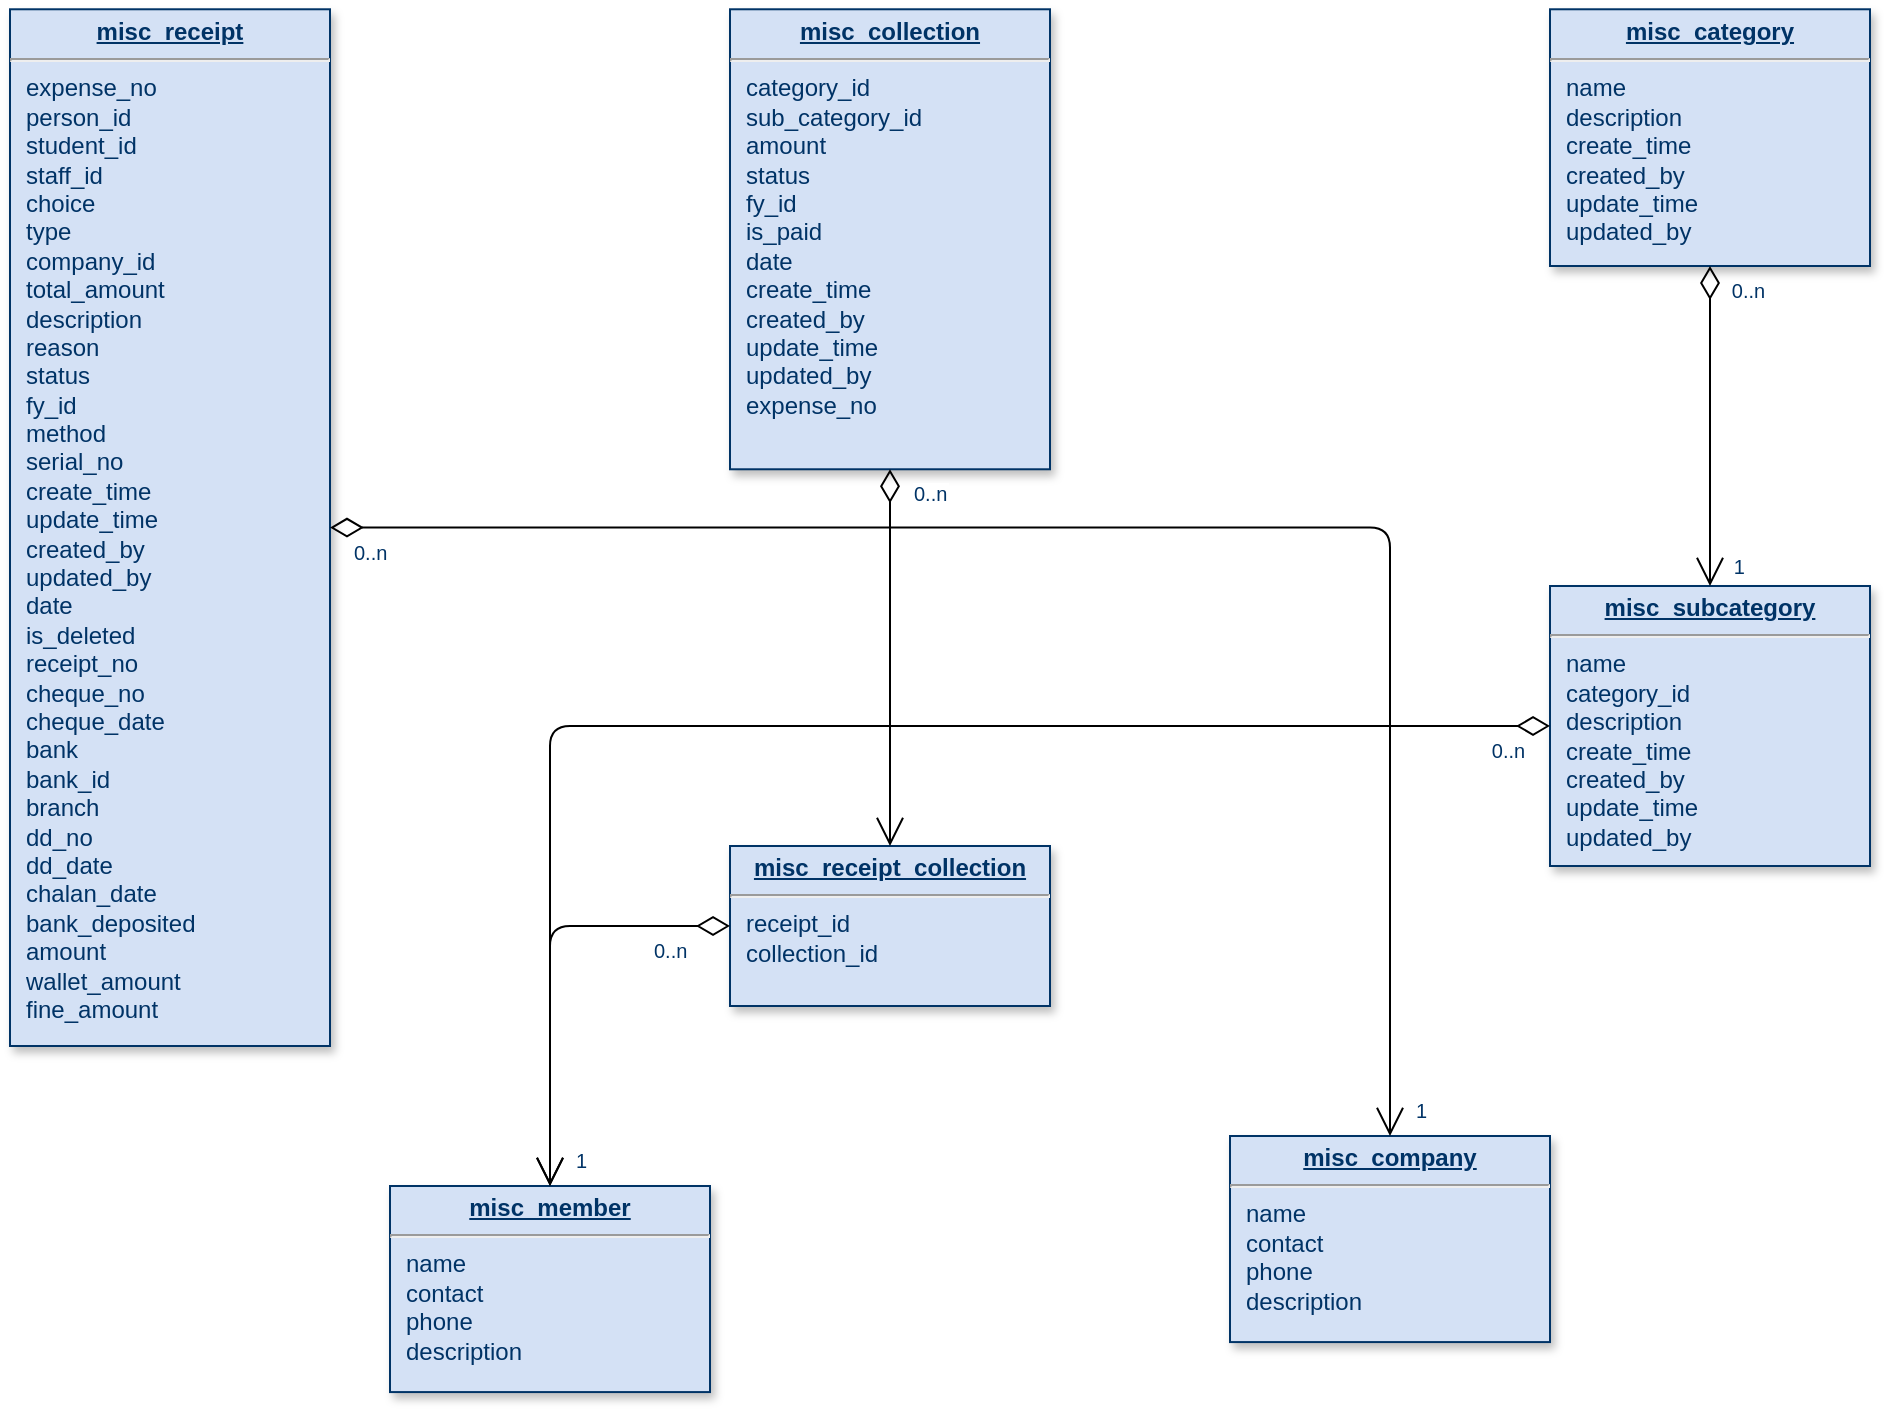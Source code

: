 <mxfile version="24.3.0" type="github">
  <diagram name="Page-1" id="efa7a0a1-bf9b-a30e-e6df-94a7791c09e9">
    <mxGraphModel dx="1050" dy="522" grid="1" gridSize="10" guides="1" tooltips="1" connect="1" arrows="1" fold="1" page="1" pageScale="1" pageWidth="826" pageHeight="1169" background="none" math="0" shadow="0">
      <root>
        <mxCell id="0" />
        <mxCell id="1" parent="0" />
        <mxCell id="19" value="&lt;p style=&quot;margin: 0px; margin-top: 4px; text-align: center; text-decoration: underline;&quot;&gt;&lt;b&gt;misc_collection&lt;/b&gt;&lt;/p&gt;&lt;hr&gt;&lt;p style=&quot;margin: 0px; margin-left: 8px;&quot;&gt;category_id&lt;/p&gt;&lt;p style=&quot;margin: 0px; margin-left: 8px;&quot;&gt;sub_category_id&lt;/p&gt;&lt;p style=&quot;margin: 0px; margin-left: 8px;&quot;&gt;amount&lt;/p&gt;&lt;p style=&quot;margin: 0px; margin-left: 8px;&quot;&gt;status&lt;/p&gt;&lt;p style=&quot;margin: 0px; margin-left: 8px;&quot;&gt;fy_id&lt;/p&gt;&lt;p style=&quot;margin: 0px; margin-left: 8px;&quot;&gt;is_paid&lt;/p&gt;&lt;p style=&quot;margin: 0px; margin-left: 8px;&quot;&gt;date&lt;/p&gt;&lt;p style=&quot;margin: 0px; margin-left: 8px;&quot;&gt;create_time&lt;/p&gt;&lt;p style=&quot;margin: 0px; margin-left: 8px;&quot;&gt;created_by&lt;/p&gt;&lt;p style=&quot;margin: 0px; margin-left: 8px;&quot;&gt;update_time&lt;/p&gt;&lt;p style=&quot;margin: 0px; margin-left: 8px;&quot;&gt;updated_by&lt;/p&gt;&lt;p style=&quot;margin: 0px; margin-left: 8px;&quot;&gt;expense_no&lt;/p&gt;" style="verticalAlign=top;align=left;overflow=fill;fontSize=12;fontFamily=Helvetica;html=1;strokeColor=#003366;shadow=1;fillColor=#D4E1F5;fontColor=#003366" parent="1" vertex="1">
          <mxGeometry x="400" y="21.64" width="160" height="230" as="geometry" />
        </mxCell>
        <mxCell id="20" value="&lt;p style=&quot;margin: 0px; margin-top: 4px; text-align: center; text-decoration: underline;&quot;&gt;&lt;b&gt;misc_receipt_collection&lt;/b&gt;&lt;/p&gt;&lt;hr&gt;&lt;p style=&quot;margin: 0px; margin-left: 8px;&quot;&gt;receipt_id&lt;/p&gt;&lt;p style=&quot;margin: 0px; margin-left: 8px;&quot;&gt;collection_id&lt;/p&gt;" style="verticalAlign=top;align=left;overflow=fill;fontSize=12;fontFamily=Helvetica;html=1;strokeColor=#003366;shadow=1;fillColor=#D4E1F5;fontColor=#003366" parent="1" vertex="1">
          <mxGeometry x="400" y="440" width="160" height="80" as="geometry" />
        </mxCell>
        <mxCell id="21" value="&lt;p style=&quot;margin: 0px; margin-top: 4px; text-align: center; text-decoration: underline;&quot;&gt;&lt;b&gt;misc_company&lt;/b&gt;&lt;/p&gt;&lt;hr&gt;&lt;p style=&quot;margin: 0px; margin-left: 8px;&quot;&gt;name&lt;/p&gt;&lt;p style=&quot;margin: 0px; margin-left: 8px;&quot;&gt;contact&lt;/p&gt;&lt;p style=&quot;margin: 0px; margin-left: 8px;&quot;&gt;phone&lt;/p&gt;&lt;p style=&quot;margin: 0px; margin-left: 8px;&quot;&gt;description&lt;/p&gt;" style="verticalAlign=top;align=left;overflow=fill;fontSize=12;fontFamily=Helvetica;html=1;strokeColor=#003366;shadow=1;fillColor=#D4E1F5;fontColor=#003366" parent="1" vertex="1">
          <mxGeometry x="650" y="585" width="160" height="103.04" as="geometry" />
        </mxCell>
        <mxCell id="23" value="&lt;p style=&quot;margin: 0px; margin-top: 4px; text-align: center; text-decoration: underline;&quot;&gt;&lt;b&gt;misc_category&lt;/b&gt;&lt;/p&gt;&lt;hr&gt;&lt;p style=&quot;margin: 0px; margin-left: 8px;&quot;&gt;name&lt;/p&gt;&lt;p style=&quot;margin: 0px; margin-left: 8px;&quot;&gt;description&lt;/p&gt;&lt;p style=&quot;margin: 0px; margin-left: 8px;&quot;&gt;create_time&lt;/p&gt;&lt;p style=&quot;margin: 0px; margin-left: 8px;&quot;&gt;created_by&lt;/p&gt;&lt;p style=&quot;margin: 0px; margin-left: 8px;&quot;&gt;update_time&lt;/p&gt;&lt;p style=&quot;margin: 0px; margin-left: 8px;&quot;&gt;updated_by&lt;/p&gt;&lt;p style=&quot;margin: 0px; margin-left: 8px;&quot;&gt;&lt;br&gt;&lt;/p&gt;" style="verticalAlign=top;align=left;overflow=fill;fontSize=12;fontFamily=Helvetica;html=1;strokeColor=#003366;shadow=1;fillColor=#D4E1F5;fontColor=#003366" parent="1" vertex="1">
          <mxGeometry x="810" y="21.64" width="160" height="128.36" as="geometry" />
        </mxCell>
        <mxCell id="24" value="&lt;p style=&quot;margin: 0px; margin-top: 4px; text-align: center; text-decoration: underline;&quot;&gt;&lt;b&gt;misc_member&lt;/b&gt;&lt;/p&gt;&lt;hr&gt;&lt;p style=&quot;margin: 0px; margin-left: 8px;&quot;&gt;name&lt;/p&gt;&lt;p style=&quot;margin: 0px; margin-left: 8px;&quot;&gt;contact&lt;/p&gt;&lt;p style=&quot;margin: 0px; margin-left: 8px;&quot;&gt;phone&lt;/p&gt;&lt;p style=&quot;margin: 0px; margin-left: 8px;&quot;&gt;description&lt;/p&gt;&lt;p style=&quot;margin: 0px; margin-left: 8px;&quot;&gt;&lt;br&gt;&lt;/p&gt;" style="verticalAlign=top;align=left;overflow=fill;fontSize=12;fontFamily=Helvetica;html=1;strokeColor=#003366;shadow=1;fillColor=#D4E1F5;fontColor=#003366" parent="1" vertex="1">
          <mxGeometry x="230" y="610" width="160" height="103.04" as="geometry" />
        </mxCell>
        <mxCell id="25" value="&lt;p style=&quot;margin: 0px; margin-top: 4px; text-align: center; text-decoration: underline;&quot;&gt;&lt;b&gt;misc_receipt&lt;/b&gt;&lt;/p&gt;&lt;hr&gt;&lt;p style=&quot;margin: 0px; margin-left: 8px;&quot;&gt;expense_no&lt;/p&gt;&lt;p style=&quot;margin: 0px; margin-left: 8px;&quot;&gt;person_id&lt;/p&gt;&lt;p style=&quot;margin: 0px; margin-left: 8px;&quot;&gt;student_id&lt;/p&gt;&lt;p style=&quot;margin: 0px; margin-left: 8px;&quot;&gt;staff_id&lt;/p&gt;&lt;p style=&quot;margin: 0px; margin-left: 8px;&quot;&gt;choice&lt;/p&gt;&lt;p style=&quot;margin: 0px; margin-left: 8px;&quot;&gt;type&lt;/p&gt;&lt;p style=&quot;margin: 0px; margin-left: 8px;&quot;&gt;company_id&lt;/p&gt;&lt;p style=&quot;margin: 0px; margin-left: 8px;&quot;&gt;total_amount&lt;/p&gt;&lt;p style=&quot;margin: 0px; margin-left: 8px;&quot;&gt;description&lt;/p&gt;&lt;p style=&quot;margin: 0px; margin-left: 8px;&quot;&gt;reason&lt;/p&gt;&lt;p style=&quot;margin: 0px; margin-left: 8px;&quot;&gt;status&lt;/p&gt;&lt;p style=&quot;margin: 0px; margin-left: 8px;&quot;&gt;fy_id&lt;/p&gt;&lt;p style=&quot;margin: 0px; margin-left: 8px;&quot;&gt;method&lt;/p&gt;&lt;p style=&quot;margin: 0px; margin-left: 8px;&quot;&gt;serial_no&lt;/p&gt;&lt;p style=&quot;margin: 0px; margin-left: 8px;&quot;&gt;create_time&lt;/p&gt;&lt;p style=&quot;margin: 0px; margin-left: 8px;&quot;&gt;update_time&lt;/p&gt;&lt;p style=&quot;margin: 0px; margin-left: 8px;&quot;&gt;created_by&lt;/p&gt;&lt;p style=&quot;margin: 0px; margin-left: 8px;&quot;&gt;updated_by&lt;/p&gt;&lt;p style=&quot;margin: 0px; margin-left: 8px;&quot;&gt;date&lt;/p&gt;&lt;p style=&quot;margin: 0px; margin-left: 8px;&quot;&gt;is_deleted&lt;/p&gt;&lt;p style=&quot;margin: 0px; margin-left: 8px;&quot;&gt;receipt_no&lt;/p&gt;&lt;p style=&quot;margin: 0px; margin-left: 8px;&quot;&gt;cheque_no&lt;/p&gt;&lt;p style=&quot;margin: 0px; margin-left: 8px;&quot;&gt;cheque_date&lt;/p&gt;&lt;p style=&quot;margin: 0px; margin-left: 8px;&quot;&gt;bank&lt;/p&gt;&lt;p style=&quot;margin: 0px; margin-left: 8px;&quot;&gt;bank_id&lt;/p&gt;&lt;p style=&quot;margin: 0px; margin-left: 8px;&quot;&gt;branch&lt;/p&gt;&lt;p style=&quot;margin: 0px; margin-left: 8px;&quot;&gt;dd_no&lt;/p&gt;&lt;p style=&quot;margin: 0px; margin-left: 8px;&quot;&gt;dd_date&lt;/p&gt;&lt;p style=&quot;margin: 0px; margin-left: 8px;&quot;&gt;chalan_date&lt;/p&gt;&lt;p style=&quot;margin: 0px; margin-left: 8px;&quot;&gt;bank_deposited&lt;/p&gt;&lt;p style=&quot;margin: 0px; margin-left: 8px;&quot;&gt;amount&lt;/p&gt;&lt;p style=&quot;margin: 0px; margin-left: 8px;&quot;&gt;wallet_amount&lt;/p&gt;&lt;p style=&quot;margin: 0px; margin-left: 8px;&quot;&gt;fine_amount&lt;/p&gt;&lt;p style=&quot;margin: 0px; margin-left: 8px;&quot;&gt;&lt;br&gt;&lt;/p&gt;" style="verticalAlign=top;align=left;overflow=fill;fontSize=12;fontFamily=Helvetica;html=1;strokeColor=#003366;shadow=1;fillColor=#D4E1F5;fontColor=#003366" parent="1" vertex="1">
          <mxGeometry x="40" y="21.64" width="160" height="518.36" as="geometry" />
        </mxCell>
        <mxCell id="29" value="&lt;p style=&quot;margin: 0px; margin-top: 4px; text-align: center; text-decoration: underline;&quot;&gt;&lt;b&gt;misc_subcategory&lt;/b&gt;&lt;/p&gt;&lt;hr&gt;&lt;p style=&quot;margin: 0px; margin-left: 8px;&quot;&gt;name&lt;/p&gt;&lt;p style=&quot;margin: 0px; margin-left: 8px;&quot;&gt;category_id&lt;/p&gt;&lt;p style=&quot;margin: 0px; margin-left: 8px;&quot;&gt;description&lt;/p&gt;&lt;p style=&quot;margin: 0px; margin-left: 8px;&quot;&gt;create_time&lt;/p&gt;&lt;p style=&quot;margin: 0px; margin-left: 8px;&quot;&gt;created_by&lt;/p&gt;&lt;p style=&quot;margin: 0px; margin-left: 8px;&quot;&gt;update_time&lt;/p&gt;&lt;p style=&quot;margin: 0px; margin-left: 8px;&quot;&gt;updated_by&lt;/p&gt;&lt;p style=&quot;margin: 0px; margin-left: 8px;&quot;&gt;&lt;br&gt;&lt;/p&gt;" style="verticalAlign=top;align=left;overflow=fill;fontSize=12;fontFamily=Helvetica;html=1;strokeColor=#003366;shadow=1;fillColor=#D4E1F5;fontColor=#003366" parent="1" vertex="1">
          <mxGeometry x="810" y="310" width="160" height="140" as="geometry" />
        </mxCell>
        <mxCell id="36" value="" style="endArrow=open;endSize=12;startArrow=diamondThin;startSize=14;startFill=0;edgeStyle=orthogonalEdgeStyle;" parent="1" source="19" target="20" edge="1">
          <mxGeometry y="160" as="geometry">
            <mxPoint y="160" as="sourcePoint" />
            <mxPoint x="160" y="160" as="targetPoint" />
          </mxGeometry>
        </mxCell>
        <mxCell id="37" value="0..n" style="resizable=0;align=left;verticalAlign=top;labelBackgroundColor=#ffffff;fontSize=10;strokeColor=#003366;shadow=1;fillColor=#D4E1F5;fontColor=#003366" parent="36" connectable="0" vertex="1">
          <mxGeometry x="-1" relative="1" as="geometry">
            <mxPoint x="10" as="offset" />
          </mxGeometry>
        </mxCell>
        <mxCell id="51" value="" style="endArrow=open;endSize=12;startArrow=diamondThin;startSize=14;startFill=0;edgeStyle=orthogonalEdgeStyle" parent="1" source="23" target="29" edge="1">
          <mxGeometry x="389.36" y="350" as="geometry">
            <mxPoint x="389.36" y="350" as="sourcePoint" />
            <mxPoint x="549.36" y="350" as="targetPoint" />
          </mxGeometry>
        </mxCell>
        <mxCell id="52" value="0..n" style="resizable=0;align=left;verticalAlign=top;labelBackgroundColor=#ffffff;fontSize=10;strokeColor=#003366;shadow=1;fillColor=#D4E1F5;fontColor=#003366" parent="51" connectable="0" vertex="1">
          <mxGeometry x="-1" relative="1" as="geometry">
            <mxPoint x="8.92" as="offset" />
          </mxGeometry>
        </mxCell>
        <mxCell id="53" value="1" style="resizable=0;align=right;verticalAlign=top;labelBackgroundColor=#ffffff;fontSize=10;strokeColor=#003366;shadow=1;fillColor=#D4E1F5;fontColor=#003366" parent="51" connectable="0" vertex="1">
          <mxGeometry x="1" relative="1" as="geometry">
            <mxPoint x="18.92" y="-21.96" as="offset" />
          </mxGeometry>
        </mxCell>
        <mxCell id="87" value="" style="endArrow=open;endSize=12;startArrow=diamondThin;startSize=14;startFill=0;edgeStyle=orthogonalEdgeStyle" parent="1" source="20" target="24" edge="1">
          <mxGeometry x="519.36" y="200" as="geometry">
            <mxPoint x="519.36" y="200" as="sourcePoint" />
            <mxPoint x="679.36" y="200" as="targetPoint" />
          </mxGeometry>
        </mxCell>
        <mxCell id="88" value="0..n" style="resizable=0;align=left;verticalAlign=top;labelBackgroundColor=#ffffff;fontSize=10;strokeColor=#003366;shadow=1;fillColor=#D4E1F5;fontColor=#003366" parent="87" connectable="0" vertex="1">
          <mxGeometry x="-1" relative="1" as="geometry">
            <mxPoint x="-40" as="offset" />
          </mxGeometry>
        </mxCell>
        <mxCell id="89" value="1" style="resizable=0;align=right;verticalAlign=top;labelBackgroundColor=#ffffff;fontSize=10;strokeColor=#003366;shadow=1;fillColor=#D4E1F5;fontColor=#003366" parent="87" connectable="0" vertex="1">
          <mxGeometry x="1" relative="1" as="geometry">
            <mxPoint x="20.0" y="-25.0" as="offset" />
          </mxGeometry>
        </mxCell>
        <mxCell id="90" value="" style="endArrow=open;endSize=12;startArrow=diamondThin;startSize=14;startFill=0;edgeStyle=orthogonalEdgeStyle" parent="1" source="25" target="21" edge="1">
          <mxGeometry x="620" y="340" as="geometry">
            <mxPoint x="620" y="340" as="sourcePoint" />
            <mxPoint x="780" y="340" as="targetPoint" />
          </mxGeometry>
        </mxCell>
        <mxCell id="91" value="0..n" style="resizable=0;align=left;verticalAlign=top;labelBackgroundColor=#ffffff;fontSize=10;strokeColor=#003366;shadow=1;fillColor=#D4E1F5;fontColor=#003366" parent="90" connectable="0" vertex="1">
          <mxGeometry x="-1" relative="1" as="geometry">
            <mxPoint x="10" as="offset" />
          </mxGeometry>
        </mxCell>
        <mxCell id="92" value="1" style="resizable=0;align=right;verticalAlign=top;labelBackgroundColor=#ffffff;fontSize=10;strokeColor=#003366;shadow=1;fillColor=#D4E1F5;fontColor=#003366" parent="90" connectable="0" vertex="1">
          <mxGeometry x="1" relative="1" as="geometry">
            <mxPoint x="20" y="-25.0" as="offset" />
          </mxGeometry>
        </mxCell>
        <mxCell id="99" value="" style="endArrow=open;endSize=12;startArrow=diamondThin;startSize=14;startFill=0;edgeStyle=orthogonalEdgeStyle" parent="1" source="29" target="24" edge="1">
          <mxGeometry x="369.36" y="360" as="geometry">
            <mxPoint x="369.36" y="360" as="sourcePoint" />
            <mxPoint x="529.36" y="360" as="targetPoint" />
            <Array as="points" />
          </mxGeometry>
        </mxCell>
        <mxCell id="100" value="0..n" style="resizable=0;align=left;verticalAlign=top;labelBackgroundColor=#ffffff;fontSize=10;strokeColor=#003366;shadow=1;fillColor=#D4E1F5;fontColor=#003366" parent="99" connectable="0" vertex="1">
          <mxGeometry x="-1" relative="1" as="geometry">
            <mxPoint x="-31.08" as="offset" />
          </mxGeometry>
        </mxCell>
      </root>
    </mxGraphModel>
  </diagram>
</mxfile>
